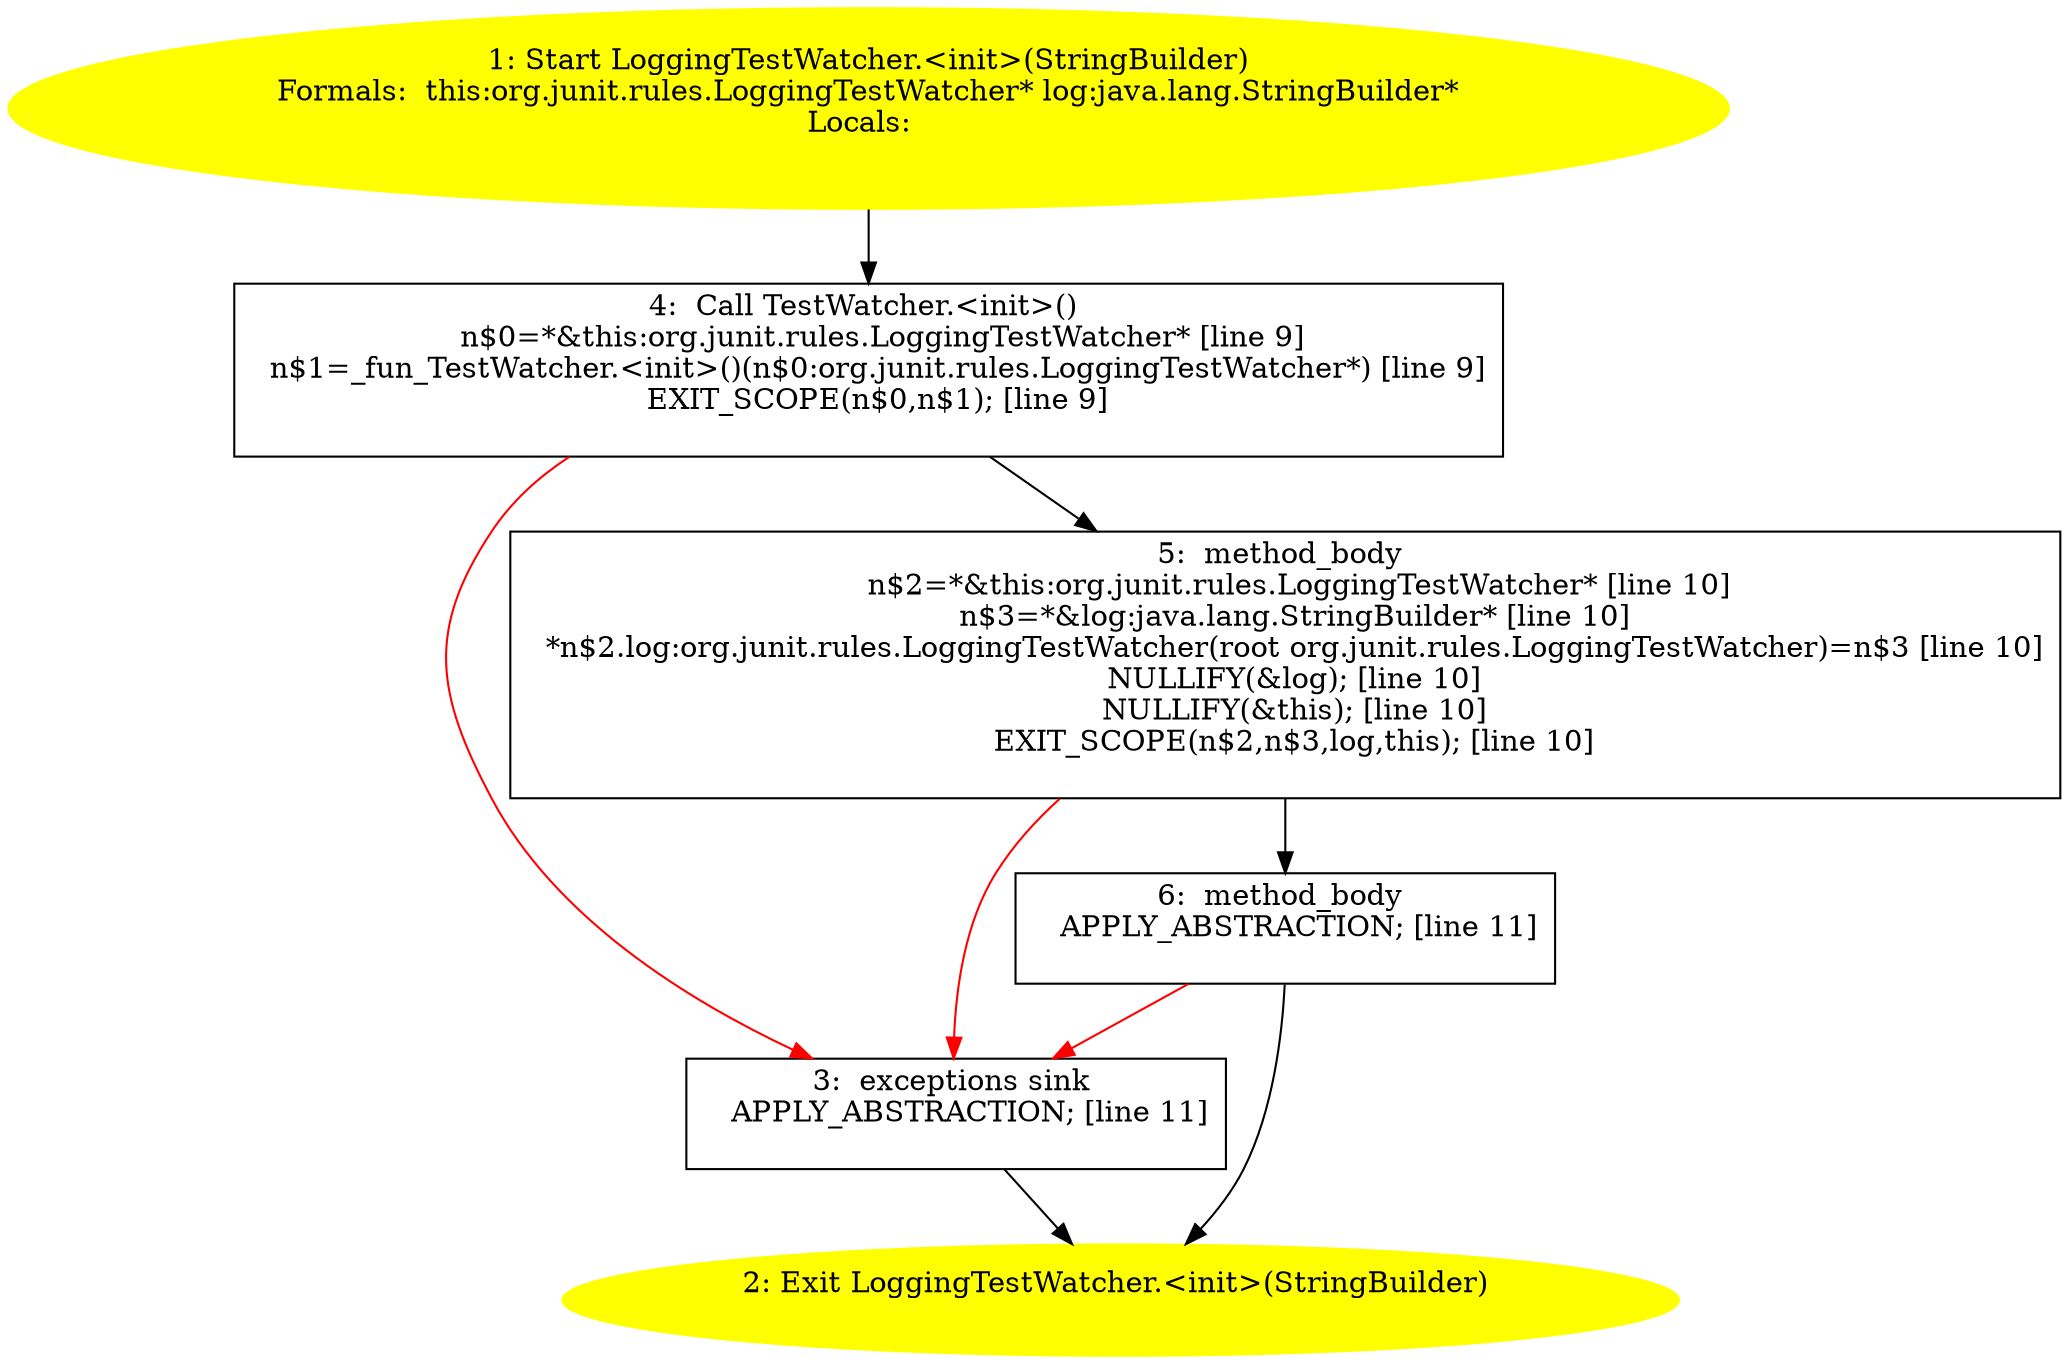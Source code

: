 /* @generated */
digraph cfg {
"org.junit.rules.LoggingTestWatcher.<init>(java.lang.StringBuilder).465e99e97a306d02cd68f5768cf3a2bd_1" [label="1: Start LoggingTestWatcher.<init>(StringBuilder)\nFormals:  this:org.junit.rules.LoggingTestWatcher* log:java.lang.StringBuilder*\nLocals:  \n  " color=yellow style=filled]
	

	 "org.junit.rules.LoggingTestWatcher.<init>(java.lang.StringBuilder).465e99e97a306d02cd68f5768cf3a2bd_1" -> "org.junit.rules.LoggingTestWatcher.<init>(java.lang.StringBuilder).465e99e97a306d02cd68f5768cf3a2bd_4" ;
"org.junit.rules.LoggingTestWatcher.<init>(java.lang.StringBuilder).465e99e97a306d02cd68f5768cf3a2bd_2" [label="2: Exit LoggingTestWatcher.<init>(StringBuilder) \n  " color=yellow style=filled]
	

"org.junit.rules.LoggingTestWatcher.<init>(java.lang.StringBuilder).465e99e97a306d02cd68f5768cf3a2bd_3" [label="3:  exceptions sink \n   APPLY_ABSTRACTION; [line 11]\n " shape="box"]
	

	 "org.junit.rules.LoggingTestWatcher.<init>(java.lang.StringBuilder).465e99e97a306d02cd68f5768cf3a2bd_3" -> "org.junit.rules.LoggingTestWatcher.<init>(java.lang.StringBuilder).465e99e97a306d02cd68f5768cf3a2bd_2" ;
"org.junit.rules.LoggingTestWatcher.<init>(java.lang.StringBuilder).465e99e97a306d02cd68f5768cf3a2bd_4" [label="4:  Call TestWatcher.<init>() \n   n$0=*&this:org.junit.rules.LoggingTestWatcher* [line 9]\n  n$1=_fun_TestWatcher.<init>()(n$0:org.junit.rules.LoggingTestWatcher*) [line 9]\n  EXIT_SCOPE(n$0,n$1); [line 9]\n " shape="box"]
	

	 "org.junit.rules.LoggingTestWatcher.<init>(java.lang.StringBuilder).465e99e97a306d02cd68f5768cf3a2bd_4" -> "org.junit.rules.LoggingTestWatcher.<init>(java.lang.StringBuilder).465e99e97a306d02cd68f5768cf3a2bd_5" ;
	 "org.junit.rules.LoggingTestWatcher.<init>(java.lang.StringBuilder).465e99e97a306d02cd68f5768cf3a2bd_4" -> "org.junit.rules.LoggingTestWatcher.<init>(java.lang.StringBuilder).465e99e97a306d02cd68f5768cf3a2bd_3" [color="red" ];
"org.junit.rules.LoggingTestWatcher.<init>(java.lang.StringBuilder).465e99e97a306d02cd68f5768cf3a2bd_5" [label="5:  method_body \n   n$2=*&this:org.junit.rules.LoggingTestWatcher* [line 10]\n  n$3=*&log:java.lang.StringBuilder* [line 10]\n  *n$2.log:org.junit.rules.LoggingTestWatcher(root org.junit.rules.LoggingTestWatcher)=n$3 [line 10]\n  NULLIFY(&log); [line 10]\n  NULLIFY(&this); [line 10]\n  EXIT_SCOPE(n$2,n$3,log,this); [line 10]\n " shape="box"]
	

	 "org.junit.rules.LoggingTestWatcher.<init>(java.lang.StringBuilder).465e99e97a306d02cd68f5768cf3a2bd_5" -> "org.junit.rules.LoggingTestWatcher.<init>(java.lang.StringBuilder).465e99e97a306d02cd68f5768cf3a2bd_6" ;
	 "org.junit.rules.LoggingTestWatcher.<init>(java.lang.StringBuilder).465e99e97a306d02cd68f5768cf3a2bd_5" -> "org.junit.rules.LoggingTestWatcher.<init>(java.lang.StringBuilder).465e99e97a306d02cd68f5768cf3a2bd_3" [color="red" ];
"org.junit.rules.LoggingTestWatcher.<init>(java.lang.StringBuilder).465e99e97a306d02cd68f5768cf3a2bd_6" [label="6:  method_body \n   APPLY_ABSTRACTION; [line 11]\n " shape="box"]
	

	 "org.junit.rules.LoggingTestWatcher.<init>(java.lang.StringBuilder).465e99e97a306d02cd68f5768cf3a2bd_6" -> "org.junit.rules.LoggingTestWatcher.<init>(java.lang.StringBuilder).465e99e97a306d02cd68f5768cf3a2bd_2" ;
	 "org.junit.rules.LoggingTestWatcher.<init>(java.lang.StringBuilder).465e99e97a306d02cd68f5768cf3a2bd_6" -> "org.junit.rules.LoggingTestWatcher.<init>(java.lang.StringBuilder).465e99e97a306d02cd68f5768cf3a2bd_3" [color="red" ];
}
